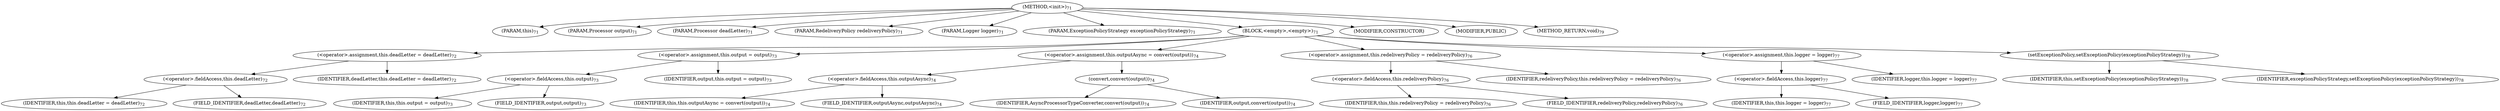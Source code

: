 digraph "&lt;init&gt;" {  
"132" [label = <(METHOD,&lt;init&gt;)<SUB>71</SUB>> ]
"19" [label = <(PARAM,this)<SUB>71</SUB>> ]
"133" [label = <(PARAM,Processor output)<SUB>71</SUB>> ]
"134" [label = <(PARAM,Processor deadLetter)<SUB>71</SUB>> ]
"135" [label = <(PARAM,RedeliveryPolicy redeliveryPolicy)<SUB>71</SUB>> ]
"136" [label = <(PARAM,Logger logger)<SUB>71</SUB>> ]
"137" [label = <(PARAM,ExceptionPolicyStrategy exceptionPolicyStrategy)<SUB>71</SUB>> ]
"138" [label = <(BLOCK,&lt;empty&gt;,&lt;empty&gt;)<SUB>71</SUB>> ]
"139" [label = <(&lt;operator&gt;.assignment,this.deadLetter = deadLetter)<SUB>72</SUB>> ]
"140" [label = <(&lt;operator&gt;.fieldAccess,this.deadLetter)<SUB>72</SUB>> ]
"18" [label = <(IDENTIFIER,this,this.deadLetter = deadLetter)<SUB>72</SUB>> ]
"141" [label = <(FIELD_IDENTIFIER,deadLetter,deadLetter)<SUB>72</SUB>> ]
"142" [label = <(IDENTIFIER,deadLetter,this.deadLetter = deadLetter)<SUB>72</SUB>> ]
"143" [label = <(&lt;operator&gt;.assignment,this.output = output)<SUB>73</SUB>> ]
"144" [label = <(&lt;operator&gt;.fieldAccess,this.output)<SUB>73</SUB>> ]
"20" [label = <(IDENTIFIER,this,this.output = output)<SUB>73</SUB>> ]
"145" [label = <(FIELD_IDENTIFIER,output,output)<SUB>73</SUB>> ]
"146" [label = <(IDENTIFIER,output,this.output = output)<SUB>73</SUB>> ]
"147" [label = <(&lt;operator&gt;.assignment,this.outputAsync = convert(output))<SUB>74</SUB>> ]
"148" [label = <(&lt;operator&gt;.fieldAccess,this.outputAsync)<SUB>74</SUB>> ]
"21" [label = <(IDENTIFIER,this,this.outputAsync = convert(output))<SUB>74</SUB>> ]
"149" [label = <(FIELD_IDENTIFIER,outputAsync,outputAsync)<SUB>74</SUB>> ]
"150" [label = <(convert,convert(output))<SUB>74</SUB>> ]
"151" [label = <(IDENTIFIER,AsyncProcessorTypeConverter,convert(output))<SUB>74</SUB>> ]
"152" [label = <(IDENTIFIER,output,convert(output))<SUB>74</SUB>> ]
"153" [label = <(&lt;operator&gt;.assignment,this.redeliveryPolicy = redeliveryPolicy)<SUB>76</SUB>> ]
"154" [label = <(&lt;operator&gt;.fieldAccess,this.redeliveryPolicy)<SUB>76</SUB>> ]
"22" [label = <(IDENTIFIER,this,this.redeliveryPolicy = redeliveryPolicy)<SUB>76</SUB>> ]
"155" [label = <(FIELD_IDENTIFIER,redeliveryPolicy,redeliveryPolicy)<SUB>76</SUB>> ]
"156" [label = <(IDENTIFIER,redeliveryPolicy,this.redeliveryPolicy = redeliveryPolicy)<SUB>76</SUB>> ]
"157" [label = <(&lt;operator&gt;.assignment,this.logger = logger)<SUB>77</SUB>> ]
"158" [label = <(&lt;operator&gt;.fieldAccess,this.logger)<SUB>77</SUB>> ]
"23" [label = <(IDENTIFIER,this,this.logger = logger)<SUB>77</SUB>> ]
"159" [label = <(FIELD_IDENTIFIER,logger,logger)<SUB>77</SUB>> ]
"160" [label = <(IDENTIFIER,logger,this.logger = logger)<SUB>77</SUB>> ]
"161" [label = <(setExceptionPolicy,setExceptionPolicy(exceptionPolicyStrategy))<SUB>78</SUB>> ]
"24" [label = <(IDENTIFIER,this,setExceptionPolicy(exceptionPolicyStrategy))<SUB>78</SUB>> ]
"162" [label = <(IDENTIFIER,exceptionPolicyStrategy,setExceptionPolicy(exceptionPolicyStrategy))<SUB>78</SUB>> ]
"163" [label = <(MODIFIER,CONSTRUCTOR)> ]
"164" [label = <(MODIFIER,PUBLIC)> ]
"165" [label = <(METHOD_RETURN,void)<SUB>79</SUB>> ]
  "132" -> "19" 
  "132" -> "133" 
  "132" -> "134" 
  "132" -> "135" 
  "132" -> "136" 
  "132" -> "137" 
  "132" -> "138" 
  "132" -> "163" 
  "132" -> "164" 
  "132" -> "165" 
  "138" -> "139" 
  "138" -> "143" 
  "138" -> "147" 
  "138" -> "153" 
  "138" -> "157" 
  "138" -> "161" 
  "139" -> "140" 
  "139" -> "142" 
  "140" -> "18" 
  "140" -> "141" 
  "143" -> "144" 
  "143" -> "146" 
  "144" -> "20" 
  "144" -> "145" 
  "147" -> "148" 
  "147" -> "150" 
  "148" -> "21" 
  "148" -> "149" 
  "150" -> "151" 
  "150" -> "152" 
  "153" -> "154" 
  "153" -> "156" 
  "154" -> "22" 
  "154" -> "155" 
  "157" -> "158" 
  "157" -> "160" 
  "158" -> "23" 
  "158" -> "159" 
  "161" -> "24" 
  "161" -> "162" 
}
